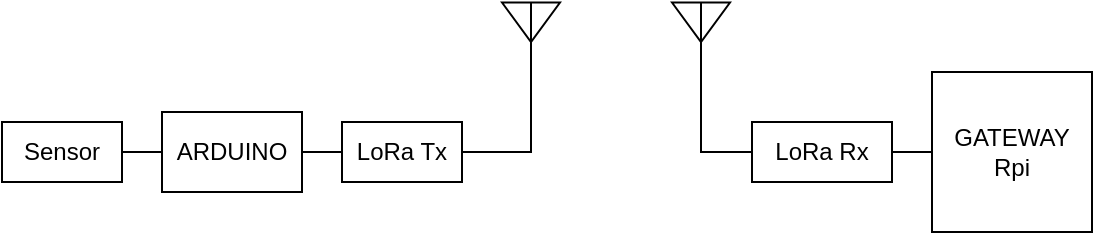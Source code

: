 <mxfile version="14.1.8" type="device"><diagram id="4oCEw6uk_rNuMz80IbhW" name="Page-1"><mxGraphModel dx="1038" dy="607" grid="1" gridSize="10" guides="1" tooltips="1" connect="1" arrows="1" fold="1" page="1" pageScale="1" pageWidth="850" pageHeight="1100" math="0" shadow="0"><root><mxCell id="0"/><mxCell id="1" parent="0"/><mxCell id="P5lfTzjUtzSBEswewu4A-5" style="edgeStyle=orthogonalEdgeStyle;rounded=0;orthogonalLoop=1;jettySize=auto;html=1;exitX=0.5;exitY=1;exitDx=0;exitDy=0;exitPerimeter=0;entryX=1;entryY=0.5;entryDx=0;entryDy=0;endArrow=none;endFill=0;" edge="1" parent="1" source="P5lfTzjUtzSBEswewu4A-2" target="P5lfTzjUtzSBEswewu4A-4"><mxGeometry relative="1" as="geometry"/></mxCell><mxCell id="P5lfTzjUtzSBEswewu4A-2" value="" style="verticalLabelPosition=bottom;shadow=0;dashed=0;align=center;html=1;verticalAlign=top;shape=mxgraph.electrical.radio.aerial_-_antenna_2;" vertex="1" parent="1"><mxGeometry x="340" y="190" width="29" height="50" as="geometry"/></mxCell><mxCell id="P5lfTzjUtzSBEswewu4A-7" style="edgeStyle=orthogonalEdgeStyle;rounded=0;orthogonalLoop=1;jettySize=auto;html=1;exitX=0.5;exitY=1;exitDx=0;exitDy=0;exitPerimeter=0;entryX=0;entryY=0.5;entryDx=0;entryDy=0;endArrow=none;endFill=0;" edge="1" parent="1" source="P5lfTzjUtzSBEswewu4A-3" target="P5lfTzjUtzSBEswewu4A-6"><mxGeometry relative="1" as="geometry"><Array as="points"><mxPoint x="440" y="265"/></Array></mxGeometry></mxCell><mxCell id="P5lfTzjUtzSBEswewu4A-3" value="" style="verticalLabelPosition=bottom;shadow=0;dashed=0;align=center;html=1;verticalAlign=top;shape=mxgraph.electrical.radio.aerial_-_antenna_2;" vertex="1" parent="1"><mxGeometry x="425" y="190" width="29" height="50" as="geometry"/></mxCell><mxCell id="P5lfTzjUtzSBEswewu4A-4" value="LoRa Tx" style="rounded=0;whiteSpace=wrap;html=1;" vertex="1" parent="1"><mxGeometry x="260" y="250" width="60" height="30" as="geometry"/></mxCell><mxCell id="P5lfTzjUtzSBEswewu4A-6" value="LoRa Rx" style="rounded=0;whiteSpace=wrap;html=1;" vertex="1" parent="1"><mxGeometry x="465" y="250" width="70" height="30" as="geometry"/></mxCell><mxCell id="P5lfTzjUtzSBEswewu4A-14" style="edgeStyle=orthogonalEdgeStyle;rounded=0;orthogonalLoop=1;jettySize=auto;html=1;exitX=0;exitY=0.5;exitDx=0;exitDy=0;entryX=1;entryY=0.5;entryDx=0;entryDy=0;endArrow=none;endFill=0;" edge="1" parent="1" source="P5lfTzjUtzSBEswewu4A-8" target="P5lfTzjUtzSBEswewu4A-6"><mxGeometry relative="1" as="geometry"/></mxCell><mxCell id="P5lfTzjUtzSBEswewu4A-8" value="GATEWAY&lt;br&gt;Rpi" style="whiteSpace=wrap;html=1;aspect=fixed;" vertex="1" parent="1"><mxGeometry x="555" y="225" width="80" height="80" as="geometry"/></mxCell><mxCell id="P5lfTzjUtzSBEswewu4A-13" style="edgeStyle=orthogonalEdgeStyle;rounded=0;orthogonalLoop=1;jettySize=auto;html=1;exitX=1;exitY=0.5;exitDx=0;exitDy=0;entryX=0;entryY=0.5;entryDx=0;entryDy=0;endArrow=none;endFill=0;" edge="1" parent="1" source="P5lfTzjUtzSBEswewu4A-10" target="P5lfTzjUtzSBEswewu4A-4"><mxGeometry relative="1" as="geometry"/></mxCell><mxCell id="P5lfTzjUtzSBEswewu4A-10" value="ARDUINO" style="rounded=0;whiteSpace=wrap;html=1;" vertex="1" parent="1"><mxGeometry x="170" y="245" width="70" height="40" as="geometry"/></mxCell><mxCell id="P5lfTzjUtzSBEswewu4A-12" style="edgeStyle=orthogonalEdgeStyle;rounded=0;orthogonalLoop=1;jettySize=auto;html=1;exitX=1;exitY=0.5;exitDx=0;exitDy=0;entryX=0;entryY=0.5;entryDx=0;entryDy=0;endArrow=none;endFill=0;" edge="1" parent="1" source="P5lfTzjUtzSBEswewu4A-11" target="P5lfTzjUtzSBEswewu4A-10"><mxGeometry relative="1" as="geometry"/></mxCell><mxCell id="P5lfTzjUtzSBEswewu4A-11" value="Sensor" style="rounded=0;whiteSpace=wrap;html=1;" vertex="1" parent="1"><mxGeometry x="90" y="250" width="60" height="30" as="geometry"/></mxCell></root></mxGraphModel></diagram></mxfile>